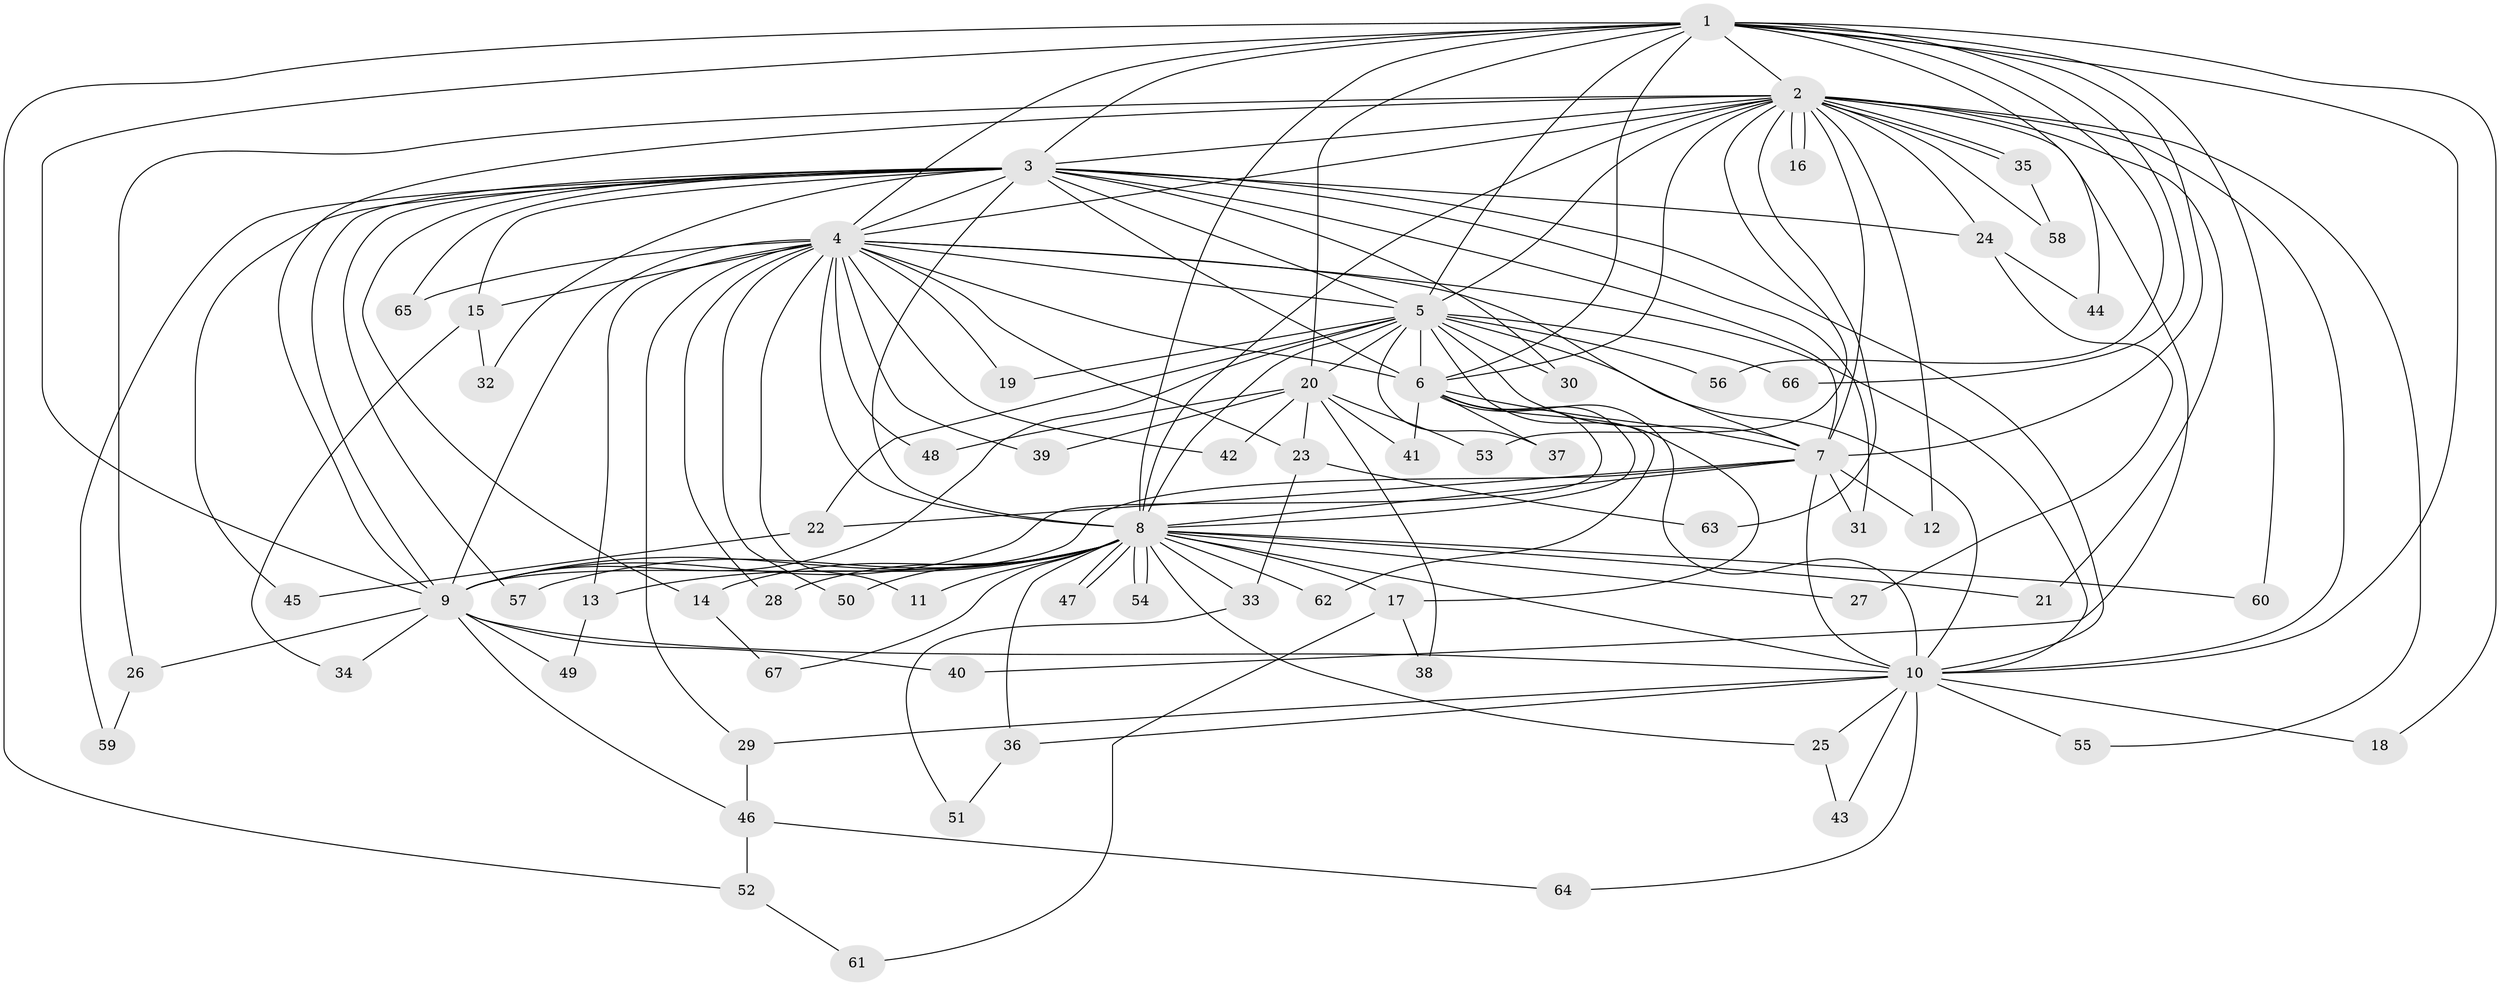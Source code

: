 // coarse degree distribution, {18: 0.04, 25: 0.02, 12: 0.02, 22: 0.02, 11: 0.04, 2: 0.58, 3: 0.12, 4: 0.08, 8: 0.02, 1: 0.06}
// Generated by graph-tools (version 1.1) at 2025/51/02/27/25 19:51:47]
// undirected, 67 vertices, 159 edges
graph export_dot {
graph [start="1"]
  node [color=gray90,style=filled];
  1;
  2;
  3;
  4;
  5;
  6;
  7;
  8;
  9;
  10;
  11;
  12;
  13;
  14;
  15;
  16;
  17;
  18;
  19;
  20;
  21;
  22;
  23;
  24;
  25;
  26;
  27;
  28;
  29;
  30;
  31;
  32;
  33;
  34;
  35;
  36;
  37;
  38;
  39;
  40;
  41;
  42;
  43;
  44;
  45;
  46;
  47;
  48;
  49;
  50;
  51;
  52;
  53;
  54;
  55;
  56;
  57;
  58;
  59;
  60;
  61;
  62;
  63;
  64;
  65;
  66;
  67;
  1 -- 2;
  1 -- 3;
  1 -- 4;
  1 -- 5;
  1 -- 6;
  1 -- 7;
  1 -- 8;
  1 -- 9;
  1 -- 10;
  1 -- 18;
  1 -- 20;
  1 -- 44;
  1 -- 52;
  1 -- 56;
  1 -- 60;
  1 -- 66;
  2 -- 3;
  2 -- 4;
  2 -- 5;
  2 -- 6;
  2 -- 7;
  2 -- 8;
  2 -- 9;
  2 -- 10;
  2 -- 12;
  2 -- 16;
  2 -- 16;
  2 -- 21;
  2 -- 24;
  2 -- 26;
  2 -- 35;
  2 -- 35;
  2 -- 40;
  2 -- 53;
  2 -- 55;
  2 -- 58;
  2 -- 63;
  3 -- 4;
  3 -- 5;
  3 -- 6;
  3 -- 7;
  3 -- 8;
  3 -- 9;
  3 -- 10;
  3 -- 14;
  3 -- 15;
  3 -- 24;
  3 -- 30;
  3 -- 31;
  3 -- 32;
  3 -- 45;
  3 -- 57;
  3 -- 59;
  3 -- 65;
  4 -- 5;
  4 -- 6;
  4 -- 7;
  4 -- 8;
  4 -- 9;
  4 -- 10;
  4 -- 11;
  4 -- 13;
  4 -- 15;
  4 -- 19;
  4 -- 23;
  4 -- 28;
  4 -- 29;
  4 -- 39;
  4 -- 42;
  4 -- 48;
  4 -- 50;
  4 -- 65;
  5 -- 6;
  5 -- 7;
  5 -- 8;
  5 -- 9;
  5 -- 10;
  5 -- 17;
  5 -- 19;
  5 -- 20;
  5 -- 22;
  5 -- 30;
  5 -- 37;
  5 -- 56;
  5 -- 66;
  6 -- 7;
  6 -- 8;
  6 -- 9;
  6 -- 10;
  6 -- 37;
  6 -- 41;
  6 -- 62;
  7 -- 8;
  7 -- 9;
  7 -- 10;
  7 -- 12;
  7 -- 22;
  7 -- 31;
  8 -- 9;
  8 -- 10;
  8 -- 11;
  8 -- 13;
  8 -- 14;
  8 -- 17;
  8 -- 21;
  8 -- 25;
  8 -- 27;
  8 -- 28;
  8 -- 33;
  8 -- 36;
  8 -- 47;
  8 -- 47;
  8 -- 50;
  8 -- 54;
  8 -- 54;
  8 -- 57;
  8 -- 60;
  8 -- 62;
  8 -- 67;
  9 -- 10;
  9 -- 26;
  9 -- 34;
  9 -- 40;
  9 -- 46;
  9 -- 49;
  10 -- 18;
  10 -- 25;
  10 -- 29;
  10 -- 36;
  10 -- 43;
  10 -- 55;
  10 -- 64;
  13 -- 49;
  14 -- 67;
  15 -- 32;
  15 -- 34;
  17 -- 38;
  17 -- 61;
  20 -- 23;
  20 -- 38;
  20 -- 39;
  20 -- 41;
  20 -- 42;
  20 -- 48;
  20 -- 53;
  22 -- 45;
  23 -- 33;
  23 -- 63;
  24 -- 27;
  24 -- 44;
  25 -- 43;
  26 -- 59;
  29 -- 46;
  33 -- 51;
  35 -- 58;
  36 -- 51;
  46 -- 52;
  46 -- 64;
  52 -- 61;
}
